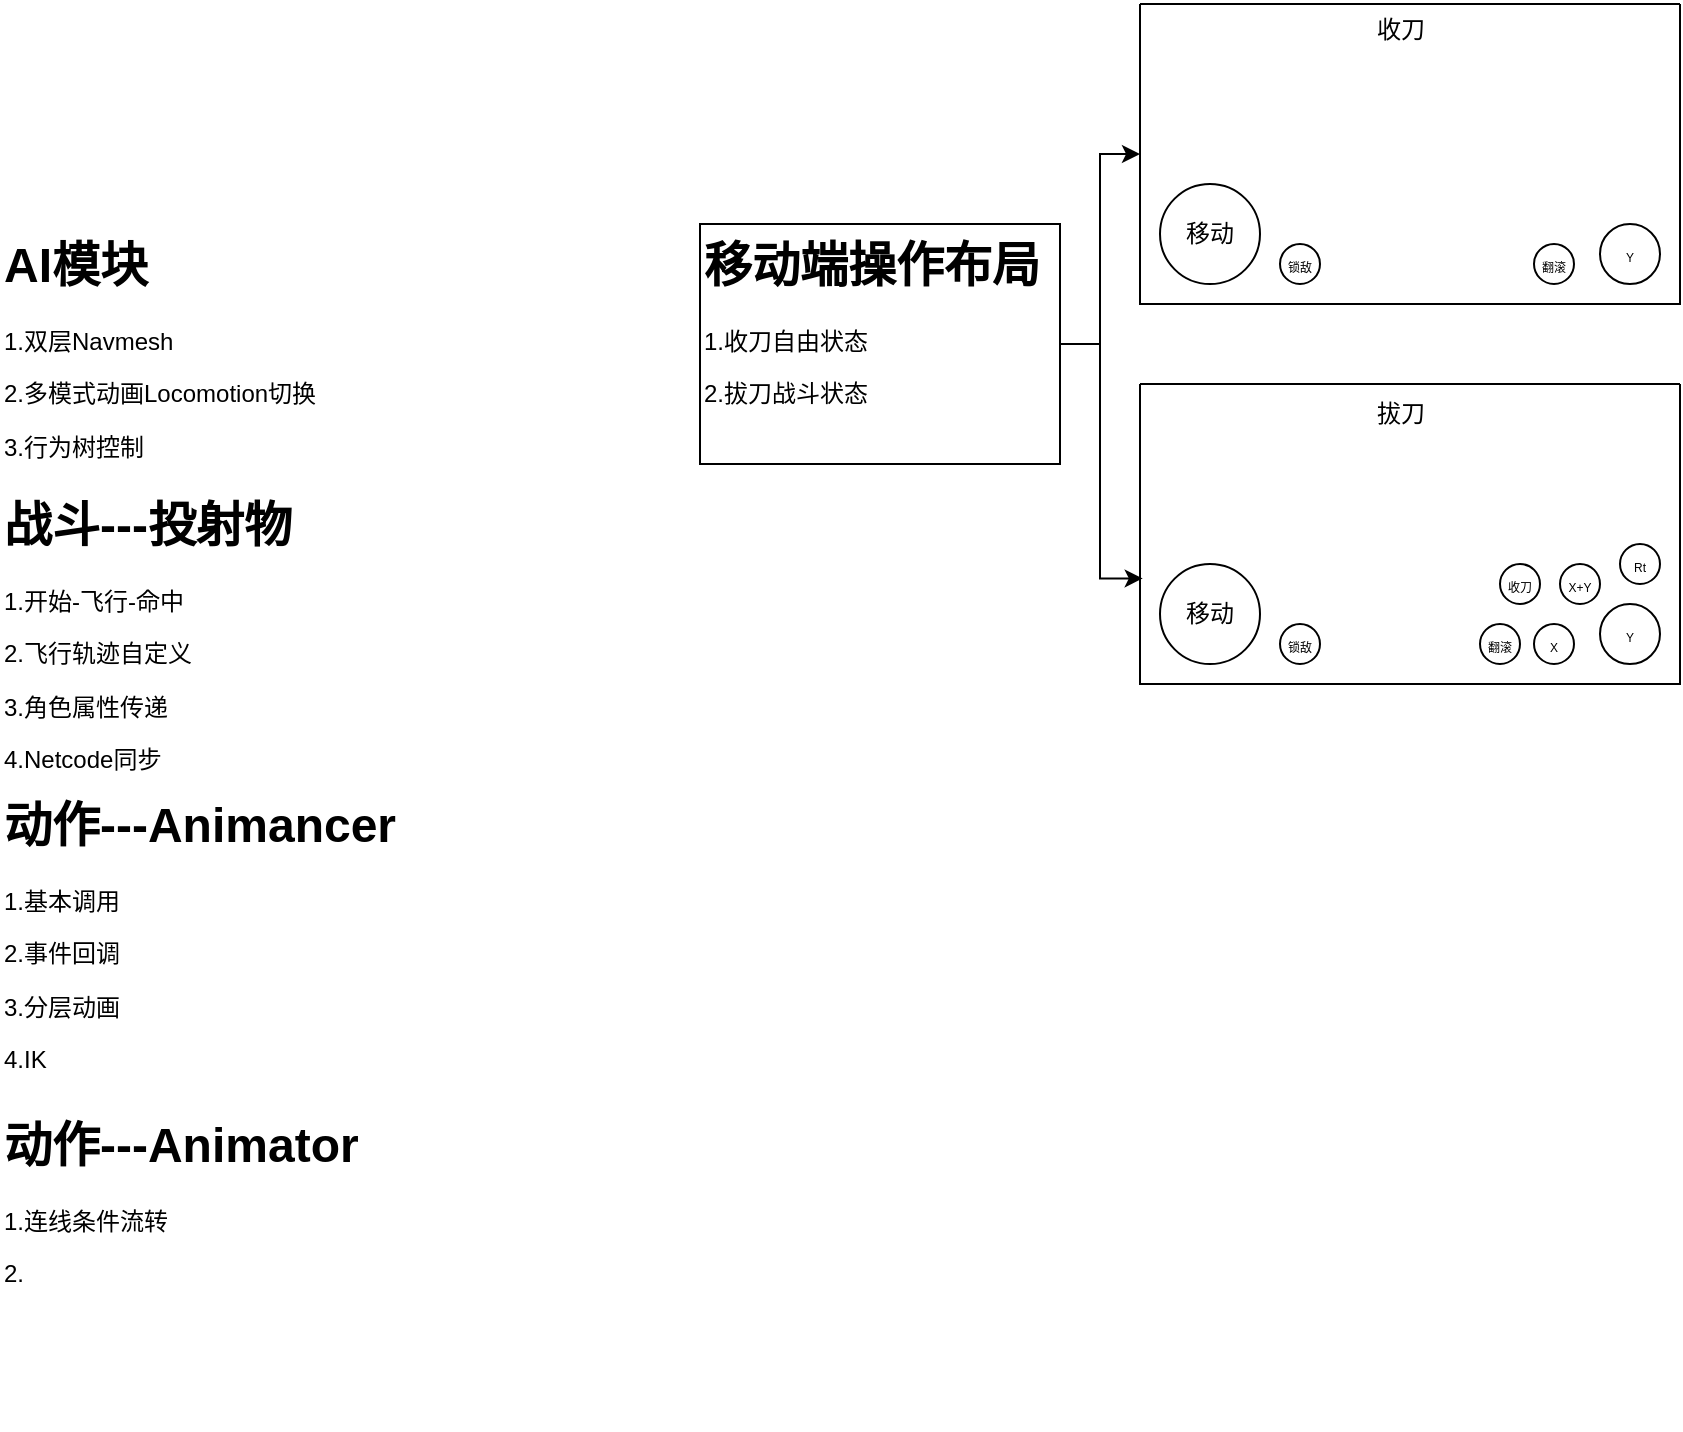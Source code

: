 <mxfile version="27.0.9">
  <diagram name="第 1 页" id="ZAfOZYs4lt74V5IowMuR">
    <mxGraphModel dx="574" dy="1516" grid="1" gridSize="10" guides="1" tooltips="1" connect="1" arrows="1" fold="1" page="1" pageScale="1" pageWidth="827" pageHeight="1169" math="0" shadow="0">
      <root>
        <mxCell id="0" />
        <mxCell id="1" parent="0" />
        <mxCell id="5kpPpqcgIR7XSpEVsbop-2" value="&lt;h1 style=&quot;margin-top: 0px;&quot;&gt;AI模块&lt;/h1&gt;&lt;p&gt;1.双层Navmesh&lt;/p&gt;&lt;p&gt;2.多模式动画Locomotion切换&lt;/p&gt;&lt;p&gt;3.行为树控制&lt;/p&gt;" style="text;html=1;whiteSpace=wrap;overflow=hidden;rounded=0;" parent="1" vertex="1">
          <mxGeometry x="40" y="20" width="180" height="120" as="geometry" />
        </mxCell>
        <mxCell id="5kpPpqcgIR7XSpEVsbop-3" value="&lt;h1 style=&quot;margin-top: 0px;&quot;&gt;战斗---投射物&lt;/h1&gt;&lt;p&gt;1.开始-飞行-命中&lt;/p&gt;&lt;p&gt;2.飞行轨迹自定义&lt;/p&gt;&lt;p&gt;3.角色属性传递&lt;/p&gt;&lt;p&gt;4.Netcode同步&lt;/p&gt;" style="text;html=1;whiteSpace=wrap;overflow=hidden;rounded=0;" parent="1" vertex="1">
          <mxGeometry x="40" y="150" width="180" height="150" as="geometry" />
        </mxCell>
        <mxCell id="5kpPpqcgIR7XSpEVsbop-4" value="&lt;h1 style=&quot;margin-top: 0px;&quot;&gt;动作---Animancer&lt;/h1&gt;&lt;p&gt;1.基本调用&lt;/p&gt;&lt;p&gt;2.事件回调&lt;/p&gt;&lt;p&gt;3.分层动画&lt;/p&gt;&lt;p&gt;4.IK&lt;/p&gt;" style="text;html=1;whiteSpace=wrap;overflow=hidden;rounded=0;" parent="1" vertex="1">
          <mxGeometry x="40" y="300" width="240" height="160" as="geometry" />
        </mxCell>
        <mxCell id="Hjr9YT_woKwV_bVrC-a_-1" value="&lt;h1 style=&quot;margin-top: 0px;&quot;&gt;动作---Animator&lt;/h1&gt;&lt;p&gt;1.连线条件流转&lt;/p&gt;&lt;p&gt;2.&lt;/p&gt;" style="text;html=1;whiteSpace=wrap;overflow=hidden;rounded=0;" parent="1" vertex="1">
          <mxGeometry x="40" y="460" width="240" height="160" as="geometry" />
        </mxCell>
        <mxCell id="HgiidpJ8ot3Ss4uMxfzM-5" style="edgeStyle=orthogonalEdgeStyle;rounded=0;orthogonalLoop=1;jettySize=auto;html=1;" edge="1" parent="1" source="HgiidpJ8ot3Ss4uMxfzM-1" target="HgiidpJ8ot3Ss4uMxfzM-2">
          <mxGeometry relative="1" as="geometry" />
        </mxCell>
        <mxCell id="HgiidpJ8ot3Ss4uMxfzM-1" value="&lt;h1 style=&quot;margin-top: 0px;&quot;&gt;移动端操作布局&lt;/h1&gt;&lt;p&gt;1.收刀自由状&lt;span style=&quot;background-color: transparent; color: light-dark(rgb(0, 0, 0), rgb(255, 255, 255));&quot;&gt;态&lt;/span&gt;&lt;/p&gt;&lt;p&gt;2.拔刀战斗状态&lt;/p&gt;" style="text;html=1;whiteSpace=wrap;overflow=hidden;rounded=0;strokeColor=default;" vertex="1" parent="1">
          <mxGeometry x="390" y="20" width="180" height="120" as="geometry" />
        </mxCell>
        <mxCell id="HgiidpJ8ot3Ss4uMxfzM-2" value="" style="swimlane;startSize=0;" vertex="1" parent="1">
          <mxGeometry x="610" y="-90" width="270" height="150" as="geometry" />
        </mxCell>
        <mxCell id="HgiidpJ8ot3Ss4uMxfzM-7" value="移动" style="ellipse;whiteSpace=wrap;html=1;aspect=fixed;" vertex="1" parent="HgiidpJ8ot3Ss4uMxfzM-2">
          <mxGeometry x="10" y="90" width="50" height="50" as="geometry" />
        </mxCell>
        <mxCell id="HgiidpJ8ot3Ss4uMxfzM-10" value="&lt;font style=&quot;font-size: 6px;&quot;&gt;锁敌&lt;/font&gt;" style="ellipse;whiteSpace=wrap;html=1;aspect=fixed;" vertex="1" parent="HgiidpJ8ot3Ss4uMxfzM-2">
          <mxGeometry x="70" y="120" width="20" height="20" as="geometry" />
        </mxCell>
        <mxCell id="HgiidpJ8ot3Ss4uMxfzM-11" value="&lt;font style=&quot;font-size: 6px;&quot;&gt;Y&lt;/font&gt;" style="ellipse;whiteSpace=wrap;html=1;aspect=fixed;" vertex="1" parent="HgiidpJ8ot3Ss4uMxfzM-2">
          <mxGeometry x="230" y="110" width="30" height="30" as="geometry" />
        </mxCell>
        <mxCell id="HgiidpJ8ot3Ss4uMxfzM-14" value="&lt;font style=&quot;font-size: 6px;&quot;&gt;翻滚&lt;/font&gt;" style="ellipse;whiteSpace=wrap;html=1;aspect=fixed;" vertex="1" parent="HgiidpJ8ot3Ss4uMxfzM-2">
          <mxGeometry x="197" y="120" width="20" height="20" as="geometry" />
        </mxCell>
        <mxCell id="HgiidpJ8ot3Ss4uMxfzM-3" value="" style="swimlane;startSize=0;" vertex="1" parent="1">
          <mxGeometry x="610" y="100" width="270" height="150" as="geometry" />
        </mxCell>
        <mxCell id="HgiidpJ8ot3Ss4uMxfzM-13" value="拔刀" style="text;html=1;align=center;verticalAlign=middle;resizable=0;points=[];autosize=1;strokeColor=none;fillColor=none;" vertex="1" parent="HgiidpJ8ot3Ss4uMxfzM-3">
          <mxGeometry x="105" width="50" height="30" as="geometry" />
        </mxCell>
        <mxCell id="HgiidpJ8ot3Ss4uMxfzM-15" value="移动" style="ellipse;whiteSpace=wrap;html=1;aspect=fixed;" vertex="1" parent="HgiidpJ8ot3Ss4uMxfzM-3">
          <mxGeometry x="10" y="90" width="50" height="50" as="geometry" />
        </mxCell>
        <mxCell id="HgiidpJ8ot3Ss4uMxfzM-16" value="&lt;font style=&quot;font-size: 6px;&quot;&gt;锁敌&lt;/font&gt;" style="ellipse;whiteSpace=wrap;html=1;aspect=fixed;" vertex="1" parent="HgiidpJ8ot3Ss4uMxfzM-3">
          <mxGeometry x="70" y="120" width="20" height="20" as="geometry" />
        </mxCell>
        <mxCell id="HgiidpJ8ot3Ss4uMxfzM-17" value="&lt;font style=&quot;font-size: 6px;&quot;&gt;翻滚&lt;/font&gt;" style="ellipse;whiteSpace=wrap;html=1;aspect=fixed;" vertex="1" parent="HgiidpJ8ot3Ss4uMxfzM-3">
          <mxGeometry x="170" y="120" width="20" height="20" as="geometry" />
        </mxCell>
        <mxCell id="HgiidpJ8ot3Ss4uMxfzM-18" value="&lt;span style=&quot;font-size: 6px;&quot;&gt;X&lt;/span&gt;" style="ellipse;whiteSpace=wrap;html=1;aspect=fixed;" vertex="1" parent="HgiidpJ8ot3Ss4uMxfzM-3">
          <mxGeometry x="197" y="120" width="20" height="20" as="geometry" />
        </mxCell>
        <mxCell id="HgiidpJ8ot3Ss4uMxfzM-19" value="&lt;font style=&quot;font-size: 6px;&quot;&gt;Y&lt;/font&gt;" style="ellipse;whiteSpace=wrap;html=1;aspect=fixed;" vertex="1" parent="HgiidpJ8ot3Ss4uMxfzM-3">
          <mxGeometry x="230" y="110" width="30" height="30" as="geometry" />
        </mxCell>
        <mxCell id="HgiidpJ8ot3Ss4uMxfzM-20" value="&lt;font style=&quot;font-size: 6px;&quot;&gt;X+Y&lt;/font&gt;" style="ellipse;whiteSpace=wrap;html=1;aspect=fixed;" vertex="1" parent="HgiidpJ8ot3Ss4uMxfzM-3">
          <mxGeometry x="210" y="90" width="20" height="20" as="geometry" />
        </mxCell>
        <mxCell id="HgiidpJ8ot3Ss4uMxfzM-21" value="&lt;font style=&quot;font-size: 6px;&quot;&gt;Rt&lt;/font&gt;" style="ellipse;whiteSpace=wrap;html=1;aspect=fixed;" vertex="1" parent="HgiidpJ8ot3Ss4uMxfzM-3">
          <mxGeometry x="240" y="80" width="20" height="20" as="geometry" />
        </mxCell>
        <mxCell id="HgiidpJ8ot3Ss4uMxfzM-22" value="&lt;span style=&quot;font-size: 6px;&quot;&gt;收刀&lt;/span&gt;" style="ellipse;whiteSpace=wrap;html=1;aspect=fixed;" vertex="1" parent="HgiidpJ8ot3Ss4uMxfzM-3">
          <mxGeometry x="180" y="90" width="20" height="20" as="geometry" />
        </mxCell>
        <mxCell id="HgiidpJ8ot3Ss4uMxfzM-6" style="edgeStyle=orthogonalEdgeStyle;rounded=0;orthogonalLoop=1;jettySize=auto;html=1;entryX=0.005;entryY=0.648;entryDx=0;entryDy=0;entryPerimeter=0;" edge="1" parent="1" source="HgiidpJ8ot3Ss4uMxfzM-1" target="HgiidpJ8ot3Ss4uMxfzM-3">
          <mxGeometry relative="1" as="geometry" />
        </mxCell>
        <mxCell id="HgiidpJ8ot3Ss4uMxfzM-12" value="收刀" style="text;html=1;align=center;verticalAlign=middle;resizable=0;points=[];autosize=1;strokeColor=none;fillColor=none;" vertex="1" parent="1">
          <mxGeometry x="715" y="-92" width="50" height="30" as="geometry" />
        </mxCell>
      </root>
    </mxGraphModel>
  </diagram>
</mxfile>
